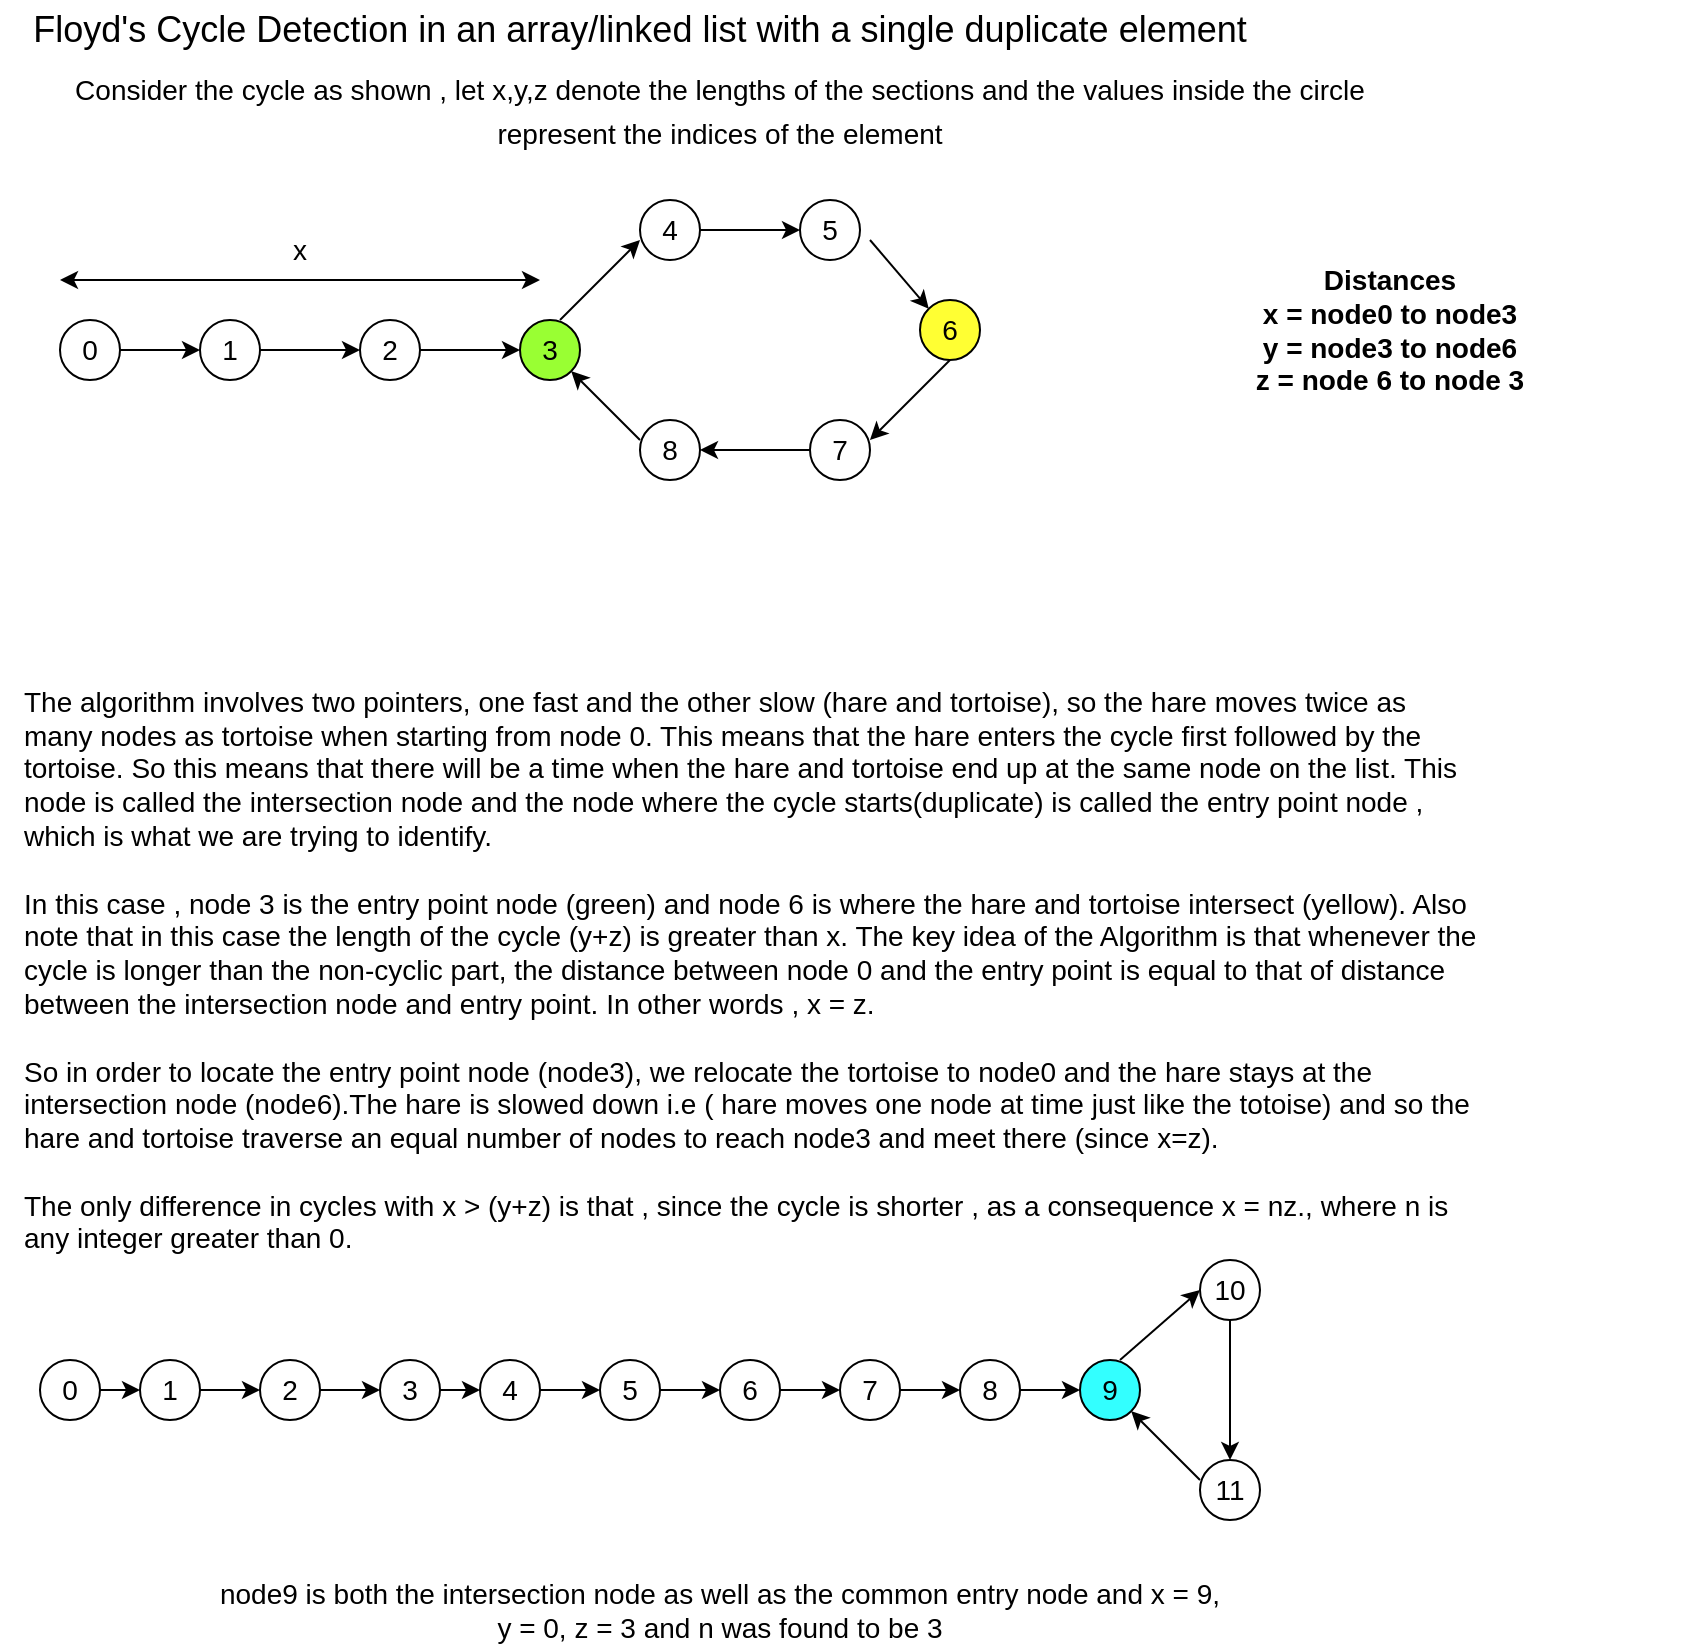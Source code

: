 <mxfile version="17.5.0" type="github">
  <diagram id="fTiPJfppJu2bmxTO0wBl" name="Page-1">
    <mxGraphModel dx="920" dy="1313" grid="1" gridSize="10" guides="1" tooltips="1" connect="1" arrows="1" fold="1" page="0" pageScale="1" pageWidth="850" pageHeight="1100" math="0" shadow="0">
      <root>
        <mxCell id="0" />
        <mxCell id="1" parent="0" />
        <mxCell id="jv6nWp97UZRnVgLJfkLs-1" value="&lt;font style=&quot;font-size: 18px&quot;&gt;Floyd&#39;s Cycle Detection in an array/linked list with a single duplicate element&lt;/font&gt;" style="text;html=1;strokeColor=none;fillColor=none;align=center;verticalAlign=middle;whiteSpace=wrap;rounded=0;" vertex="1" parent="1">
          <mxGeometry x="20" y="-440" width="640" height="30" as="geometry" />
        </mxCell>
        <mxCell id="jv6nWp97UZRnVgLJfkLs-3" value="&lt;font style=&quot;font-size: 14px&quot;&gt;Consider the cycle as shown , let x,y,z denote the lengths of the sections and the values inside the circle represent the indices of the element&lt;/font&gt;" style="text;html=1;strokeColor=none;fillColor=none;align=center;verticalAlign=middle;whiteSpace=wrap;rounded=0;fontSize=18;" vertex="1" parent="1">
          <mxGeometry x="40" y="-400" width="680" height="30" as="geometry" />
        </mxCell>
        <mxCell id="jv6nWp97UZRnVgLJfkLs-20" style="edgeStyle=orthogonalEdgeStyle;rounded=0;orthogonalLoop=1;jettySize=auto;html=1;exitX=1;exitY=0.5;exitDx=0;exitDy=0;entryX=0;entryY=0.5;entryDx=0;entryDy=0;fontSize=14;" edge="1" parent="1" source="jv6nWp97UZRnVgLJfkLs-4" target="jv6nWp97UZRnVgLJfkLs-6">
          <mxGeometry relative="1" as="geometry" />
        </mxCell>
        <mxCell id="jv6nWp97UZRnVgLJfkLs-4" value="0" style="ellipse;whiteSpace=wrap;html=1;aspect=fixed;fontSize=14;" vertex="1" parent="1">
          <mxGeometry x="50" y="-280" width="30" height="30" as="geometry" />
        </mxCell>
        <mxCell id="jv6nWp97UZRnVgLJfkLs-22" style="edgeStyle=orthogonalEdgeStyle;rounded=0;orthogonalLoop=1;jettySize=auto;html=1;exitX=0.5;exitY=0;exitDx=0;exitDy=0;entryX=0;entryY=0.5;entryDx=0;entryDy=0;fontSize=14;" edge="1" parent="1" source="jv6nWp97UZRnVgLJfkLs-5" target="jv6nWp97UZRnVgLJfkLs-10">
          <mxGeometry relative="1" as="geometry" />
        </mxCell>
        <mxCell id="jv6nWp97UZRnVgLJfkLs-5" value="2" style="ellipse;whiteSpace=wrap;html=1;aspect=fixed;fontSize=14;direction=south;" vertex="1" parent="1">
          <mxGeometry x="200" y="-280" width="30" height="30" as="geometry" />
        </mxCell>
        <mxCell id="jv6nWp97UZRnVgLJfkLs-21" style="edgeStyle=orthogonalEdgeStyle;rounded=0;orthogonalLoop=1;jettySize=auto;html=1;exitX=1;exitY=0.5;exitDx=0;exitDy=0;fontSize=14;" edge="1" parent="1" source="jv6nWp97UZRnVgLJfkLs-6" target="jv6nWp97UZRnVgLJfkLs-5">
          <mxGeometry relative="1" as="geometry" />
        </mxCell>
        <mxCell id="jv6nWp97UZRnVgLJfkLs-6" value="1" style="ellipse;whiteSpace=wrap;html=1;aspect=fixed;fontSize=14;" vertex="1" parent="1">
          <mxGeometry x="120" y="-280" width="30" height="30" as="geometry" />
        </mxCell>
        <mxCell id="jv6nWp97UZRnVgLJfkLs-23" style="edgeStyle=orthogonalEdgeStyle;rounded=0;orthogonalLoop=1;jettySize=auto;html=1;exitX=1;exitY=0.5;exitDx=0;exitDy=0;entryX=0;entryY=0.5;entryDx=0;entryDy=0;fontSize=14;" edge="1" parent="1" source="jv6nWp97UZRnVgLJfkLs-7" target="jv6nWp97UZRnVgLJfkLs-18">
          <mxGeometry relative="1" as="geometry" />
        </mxCell>
        <mxCell id="jv6nWp97UZRnVgLJfkLs-7" value="4" style="ellipse;whiteSpace=wrap;html=1;aspect=fixed;fontSize=14;" vertex="1" parent="1">
          <mxGeometry x="340" y="-340" width="30" height="30" as="geometry" />
        </mxCell>
        <mxCell id="jv6nWp97UZRnVgLJfkLs-8" value="6" style="ellipse;whiteSpace=wrap;html=1;aspect=fixed;fontSize=14;fillColor=#FFFF33;" vertex="1" parent="1">
          <mxGeometry x="480" y="-290" width="30" height="30" as="geometry" />
        </mxCell>
        <mxCell id="jv6nWp97UZRnVgLJfkLs-24" style="edgeStyle=orthogonalEdgeStyle;rounded=0;orthogonalLoop=1;jettySize=auto;html=1;exitX=0;exitY=0.5;exitDx=0;exitDy=0;entryX=1;entryY=0.5;entryDx=0;entryDy=0;fontSize=14;" edge="1" parent="1" source="jv6nWp97UZRnVgLJfkLs-9" target="jv6nWp97UZRnVgLJfkLs-11">
          <mxGeometry relative="1" as="geometry" />
        </mxCell>
        <mxCell id="jv6nWp97UZRnVgLJfkLs-9" value="7" style="ellipse;whiteSpace=wrap;html=1;aspect=fixed;fontSize=14;" vertex="1" parent="1">
          <mxGeometry x="425" y="-230" width="30" height="30" as="geometry" />
        </mxCell>
        <mxCell id="jv6nWp97UZRnVgLJfkLs-10" value="3" style="ellipse;whiteSpace=wrap;html=1;aspect=fixed;fontSize=14;fillColor=#99FF33;" vertex="1" parent="1">
          <mxGeometry x="280" y="-280" width="30" height="30" as="geometry" />
        </mxCell>
        <mxCell id="jv6nWp97UZRnVgLJfkLs-11" value="8" style="ellipse;whiteSpace=wrap;html=1;aspect=fixed;fontSize=14;" vertex="1" parent="1">
          <mxGeometry x="340" y="-230" width="30" height="30" as="geometry" />
        </mxCell>
        <mxCell id="jv6nWp97UZRnVgLJfkLs-18" value="5" style="ellipse;whiteSpace=wrap;html=1;aspect=fixed;fontSize=14;" vertex="1" parent="1">
          <mxGeometry x="420" y="-340" width="30" height="30" as="geometry" />
        </mxCell>
        <mxCell id="jv6nWp97UZRnVgLJfkLs-27" value="" style="endArrow=classic;html=1;rounded=0;fontSize=14;entryX=0;entryY=0;entryDx=0;entryDy=0;" edge="1" parent="1" target="jv6nWp97UZRnVgLJfkLs-8">
          <mxGeometry width="50" height="50" relative="1" as="geometry">
            <mxPoint x="455" y="-320" as="sourcePoint" />
            <mxPoint x="565" y="-450" as="targetPoint" />
          </mxGeometry>
        </mxCell>
        <mxCell id="jv6nWp97UZRnVgLJfkLs-29" value="" style="endArrow=classic;html=1;rounded=0;fontSize=14;" edge="1" parent="1">
          <mxGeometry width="50" height="50" relative="1" as="geometry">
            <mxPoint x="495" y="-260" as="sourcePoint" />
            <mxPoint x="455" y="-220" as="targetPoint" />
          </mxGeometry>
        </mxCell>
        <mxCell id="jv6nWp97UZRnVgLJfkLs-30" value="" style="endArrow=classic;html=1;rounded=0;fontSize=14;entryX=1;entryY=1;entryDx=0;entryDy=0;" edge="1" parent="1" target="jv6nWp97UZRnVgLJfkLs-10">
          <mxGeometry width="50" height="50" relative="1" as="geometry">
            <mxPoint x="340" y="-220" as="sourcePoint" />
            <mxPoint x="300" y="-250" as="targetPoint" />
          </mxGeometry>
        </mxCell>
        <mxCell id="jv6nWp97UZRnVgLJfkLs-33" value="" style="endArrow=classic;html=1;rounded=0;fontSize=14;" edge="1" parent="1">
          <mxGeometry width="50" height="50" relative="1" as="geometry">
            <mxPoint x="300" y="-280" as="sourcePoint" />
            <mxPoint x="340" y="-320" as="targetPoint" />
          </mxGeometry>
        </mxCell>
        <mxCell id="jv6nWp97UZRnVgLJfkLs-34" value="The algorithm involves two pointers, one fast and the other slow (hare and tortoise), so the hare moves twice as many nodes as tortoise when starting from node 0. This means that the hare enters the cycle first followed by the tortoise. So this means that there will be a time when the hare and tortoise end up at the same node on the list. This node is called the intersection node and the node where the cycle starts(duplicate) is called the entry point node , which is what we are trying to identify.&amp;nbsp;&lt;br&gt;&lt;br&gt;In this case , node 3 is the entry point node (green) and node 6 is where the hare and tortoise intersect (yellow). Also note that in this case the length of the cycle (y+z) is greater than x. The key idea of the Algorithm is that whenever the cycle is longer than the non-cyclic part, the distance between node 0 and the entry point is equal to that of distance between the intersection node and entry point. In other words , x = z.&lt;br&gt;&lt;br&gt;So in order to locate the entry point node (node3), we relocate the tortoise to node0 and the hare stays at the intersection node (node6).The hare is slowed down i.e ( hare moves one node at time just like the totoise) and so the hare and tortoise traverse an equal number of nodes to reach node3 and meet there (since x=z).&amp;nbsp;&lt;br&gt;&lt;br&gt;The only difference in cycles with x &amp;gt; (y+z) is that , since the cycle is shorter , as a consequence x = nz., where n is any integer greater than 0." style="text;html=1;strokeColor=none;fillColor=none;align=left;verticalAlign=middle;whiteSpace=wrap;rounded=0;fontSize=14;" vertex="1" parent="1">
          <mxGeometry x="30" y="30" width="730" height="30" as="geometry" />
        </mxCell>
        <mxCell id="jv6nWp97UZRnVgLJfkLs-35" value="" style="endArrow=classic;startArrow=classic;html=1;rounded=0;fontSize=14;" edge="1" parent="1">
          <mxGeometry width="50" height="50" relative="1" as="geometry">
            <mxPoint x="50" y="-300" as="sourcePoint" />
            <mxPoint x="290" y="-300" as="targetPoint" />
          </mxGeometry>
        </mxCell>
        <mxCell id="jv6nWp97UZRnVgLJfkLs-36" value="x" style="text;html=1;strokeColor=none;fillColor=none;align=center;verticalAlign=middle;whiteSpace=wrap;rounded=0;fontSize=14;" vertex="1" parent="1">
          <mxGeometry x="140" y="-330" width="60" height="30" as="geometry" />
        </mxCell>
        <mxCell id="jv6nWp97UZRnVgLJfkLs-38" value="&lt;b&gt;Distances&lt;br&gt;x = node0 to node3&lt;br&gt;y = node3 to node6&lt;br&gt;z = node 6 to node 3&lt;/b&gt;" style="text;html=1;strokeColor=none;fillColor=none;align=center;verticalAlign=middle;whiteSpace=wrap;rounded=0;fontSize=14;" vertex="1" parent="1">
          <mxGeometry x="570" y="-315" width="290" height="80" as="geometry" />
        </mxCell>
        <mxCell id="jv6nWp97UZRnVgLJfkLs-79" style="edgeStyle=orthogonalEdgeStyle;rounded=0;orthogonalLoop=1;jettySize=auto;html=1;exitX=1;exitY=0.5;exitDx=0;exitDy=0;entryX=0;entryY=0.5;entryDx=0;entryDy=0;fontSize=14;" edge="1" parent="1" source="jv6nWp97UZRnVgLJfkLs-40" target="jv6nWp97UZRnVgLJfkLs-44">
          <mxGeometry relative="1" as="geometry" />
        </mxCell>
        <mxCell id="jv6nWp97UZRnVgLJfkLs-40" value="0" style="ellipse;whiteSpace=wrap;html=1;aspect=fixed;fontSize=14;" vertex="1" parent="1">
          <mxGeometry x="40" y="240" width="30" height="30" as="geometry" />
        </mxCell>
        <mxCell id="jv6nWp97UZRnVgLJfkLs-80" style="edgeStyle=orthogonalEdgeStyle;rounded=0;orthogonalLoop=1;jettySize=auto;html=1;exitX=1;exitY=0.5;exitDx=0;exitDy=0;entryX=0;entryY=0.5;entryDx=0;entryDy=0;fontSize=14;" edge="1" parent="1" source="jv6nWp97UZRnVgLJfkLs-44" target="jv6nWp97UZRnVgLJfkLs-45">
          <mxGeometry relative="1" as="geometry" />
        </mxCell>
        <mxCell id="jv6nWp97UZRnVgLJfkLs-44" value="1" style="ellipse;whiteSpace=wrap;html=1;aspect=fixed;fontSize=14;" vertex="1" parent="1">
          <mxGeometry x="90" y="240" width="30" height="30" as="geometry" />
        </mxCell>
        <mxCell id="jv6nWp97UZRnVgLJfkLs-81" style="edgeStyle=orthogonalEdgeStyle;rounded=0;orthogonalLoop=1;jettySize=auto;html=1;exitX=1;exitY=0.5;exitDx=0;exitDy=0;entryX=0;entryY=0.5;entryDx=0;entryDy=0;fontSize=14;" edge="1" parent="1" source="jv6nWp97UZRnVgLJfkLs-45" target="jv6nWp97UZRnVgLJfkLs-46">
          <mxGeometry relative="1" as="geometry" />
        </mxCell>
        <mxCell id="jv6nWp97UZRnVgLJfkLs-45" value="2" style="ellipse;whiteSpace=wrap;html=1;aspect=fixed;fontSize=14;" vertex="1" parent="1">
          <mxGeometry x="150" y="240" width="30" height="30" as="geometry" />
        </mxCell>
        <mxCell id="jv6nWp97UZRnVgLJfkLs-82" style="edgeStyle=orthogonalEdgeStyle;rounded=0;orthogonalLoop=1;jettySize=auto;html=1;exitX=1;exitY=0.5;exitDx=0;exitDy=0;entryX=0;entryY=0.5;entryDx=0;entryDy=0;fontSize=14;" edge="1" parent="1" source="jv6nWp97UZRnVgLJfkLs-46" target="jv6nWp97UZRnVgLJfkLs-47">
          <mxGeometry relative="1" as="geometry" />
        </mxCell>
        <mxCell id="jv6nWp97UZRnVgLJfkLs-46" value="3" style="ellipse;whiteSpace=wrap;html=1;aspect=fixed;fontSize=14;" vertex="1" parent="1">
          <mxGeometry x="210" y="240" width="30" height="30" as="geometry" />
        </mxCell>
        <mxCell id="jv6nWp97UZRnVgLJfkLs-83" style="edgeStyle=orthogonalEdgeStyle;rounded=0;orthogonalLoop=1;jettySize=auto;html=1;exitX=1;exitY=0.5;exitDx=0;exitDy=0;entryX=0;entryY=0.5;entryDx=0;entryDy=0;fontSize=14;" edge="1" parent="1" source="jv6nWp97UZRnVgLJfkLs-47" target="jv6nWp97UZRnVgLJfkLs-55">
          <mxGeometry relative="1" as="geometry" />
        </mxCell>
        <mxCell id="jv6nWp97UZRnVgLJfkLs-47" value="4" style="ellipse;whiteSpace=wrap;html=1;aspect=fixed;fontSize=14;" vertex="1" parent="1">
          <mxGeometry x="260" y="240" width="30" height="30" as="geometry" />
        </mxCell>
        <mxCell id="jv6nWp97UZRnVgLJfkLs-85" style="edgeStyle=orthogonalEdgeStyle;rounded=0;orthogonalLoop=1;jettySize=auto;html=1;exitX=1;exitY=0.5;exitDx=0;exitDy=0;fontSize=14;" edge="1" parent="1" source="jv6nWp97UZRnVgLJfkLs-48" target="jv6nWp97UZRnVgLJfkLs-51">
          <mxGeometry relative="1" as="geometry" />
        </mxCell>
        <mxCell id="jv6nWp97UZRnVgLJfkLs-48" value="6" style="ellipse;whiteSpace=wrap;html=1;aspect=fixed;fontSize=14;" vertex="1" parent="1">
          <mxGeometry x="380" y="240" width="30" height="30" as="geometry" />
        </mxCell>
        <mxCell id="jv6nWp97UZRnVgLJfkLs-90" style="edgeStyle=orthogonalEdgeStyle;rounded=0;orthogonalLoop=1;jettySize=auto;html=1;exitX=0.5;exitY=1;exitDx=0;exitDy=0;entryX=0.5;entryY=0;entryDx=0;entryDy=0;fontSize=14;" edge="1" parent="1" source="jv6nWp97UZRnVgLJfkLs-49" target="jv6nWp97UZRnVgLJfkLs-52">
          <mxGeometry relative="1" as="geometry" />
        </mxCell>
        <mxCell id="jv6nWp97UZRnVgLJfkLs-49" value="10" style="ellipse;whiteSpace=wrap;html=1;aspect=fixed;fontSize=14;" vertex="1" parent="1">
          <mxGeometry x="620" y="190" width="30" height="30" as="geometry" />
        </mxCell>
        <mxCell id="jv6nWp97UZRnVgLJfkLs-89" style="edgeStyle=orthogonalEdgeStyle;rounded=0;orthogonalLoop=1;jettySize=auto;html=1;exitX=1;exitY=0.5;exitDx=0;exitDy=0;entryX=0;entryY=0.5;entryDx=0;entryDy=0;fontSize=14;" edge="1" parent="1" source="jv6nWp97UZRnVgLJfkLs-50" target="jv6nWp97UZRnVgLJfkLs-54">
          <mxGeometry relative="1" as="geometry" />
        </mxCell>
        <mxCell id="jv6nWp97UZRnVgLJfkLs-50" value="8" style="ellipse;whiteSpace=wrap;html=1;aspect=fixed;fontSize=14;" vertex="1" parent="1">
          <mxGeometry x="500" y="240" width="30" height="30" as="geometry" />
        </mxCell>
        <mxCell id="jv6nWp97UZRnVgLJfkLs-88" style="edgeStyle=orthogonalEdgeStyle;rounded=0;orthogonalLoop=1;jettySize=auto;html=1;exitX=1;exitY=0.5;exitDx=0;exitDy=0;entryX=0;entryY=0.5;entryDx=0;entryDy=0;fontSize=14;" edge="1" parent="1" source="jv6nWp97UZRnVgLJfkLs-51" target="jv6nWp97UZRnVgLJfkLs-50">
          <mxGeometry relative="1" as="geometry" />
        </mxCell>
        <mxCell id="jv6nWp97UZRnVgLJfkLs-51" value="7" style="ellipse;whiteSpace=wrap;html=1;aspect=fixed;fontSize=14;" vertex="1" parent="1">
          <mxGeometry x="440" y="240" width="30" height="30" as="geometry" />
        </mxCell>
        <mxCell id="jv6nWp97UZRnVgLJfkLs-52" value="11" style="ellipse;whiteSpace=wrap;html=1;aspect=fixed;fontSize=14;" vertex="1" parent="1">
          <mxGeometry x="620" y="290" width="30" height="30" as="geometry" />
        </mxCell>
        <mxCell id="jv6nWp97UZRnVgLJfkLs-54" value="9" style="ellipse;whiteSpace=wrap;html=1;aspect=fixed;fontSize=14;fillColor=#33FFFF;" vertex="1" parent="1">
          <mxGeometry x="560" y="240" width="30" height="30" as="geometry" />
        </mxCell>
        <mxCell id="jv6nWp97UZRnVgLJfkLs-84" style="edgeStyle=orthogonalEdgeStyle;rounded=0;orthogonalLoop=1;jettySize=auto;html=1;exitX=1;exitY=0.5;exitDx=0;exitDy=0;fontSize=14;" edge="1" parent="1" source="jv6nWp97UZRnVgLJfkLs-55" target="jv6nWp97UZRnVgLJfkLs-48">
          <mxGeometry relative="1" as="geometry" />
        </mxCell>
        <mxCell id="jv6nWp97UZRnVgLJfkLs-55" value="5" style="ellipse;whiteSpace=wrap;html=1;aspect=fixed;fontSize=14;" vertex="1" parent="1">
          <mxGeometry x="320" y="240" width="30" height="30" as="geometry" />
        </mxCell>
        <mxCell id="jv6nWp97UZRnVgLJfkLs-91" value="" style="endArrow=classic;html=1;rounded=0;fontSize=14;entryX=0;entryY=0.5;entryDx=0;entryDy=0;" edge="1" parent="1" target="jv6nWp97UZRnVgLJfkLs-49">
          <mxGeometry width="50" height="50" relative="1" as="geometry">
            <mxPoint x="580" y="240" as="sourcePoint" />
            <mxPoint x="610" y="220" as="targetPoint" />
          </mxGeometry>
        </mxCell>
        <mxCell id="jv6nWp97UZRnVgLJfkLs-92" value="" style="endArrow=classic;html=1;rounded=0;fontSize=14;entryX=1;entryY=1;entryDx=0;entryDy=0;" edge="1" parent="1" target="jv6nWp97UZRnVgLJfkLs-54">
          <mxGeometry width="50" height="50" relative="1" as="geometry">
            <mxPoint x="620" y="300" as="sourcePoint" />
            <mxPoint x="590" y="260" as="targetPoint" />
          </mxGeometry>
        </mxCell>
        <mxCell id="jv6nWp97UZRnVgLJfkLs-93" value="node9 is both the intersection node as well as the common entry node and x = 9, y = 0, z = 3 and n was found to be 3" style="text;html=1;strokeColor=none;fillColor=none;align=center;verticalAlign=middle;whiteSpace=wrap;rounded=0;fontSize=14;" vertex="1" parent="1">
          <mxGeometry x="125" y="350" width="510" height="30" as="geometry" />
        </mxCell>
      </root>
    </mxGraphModel>
  </diagram>
</mxfile>
